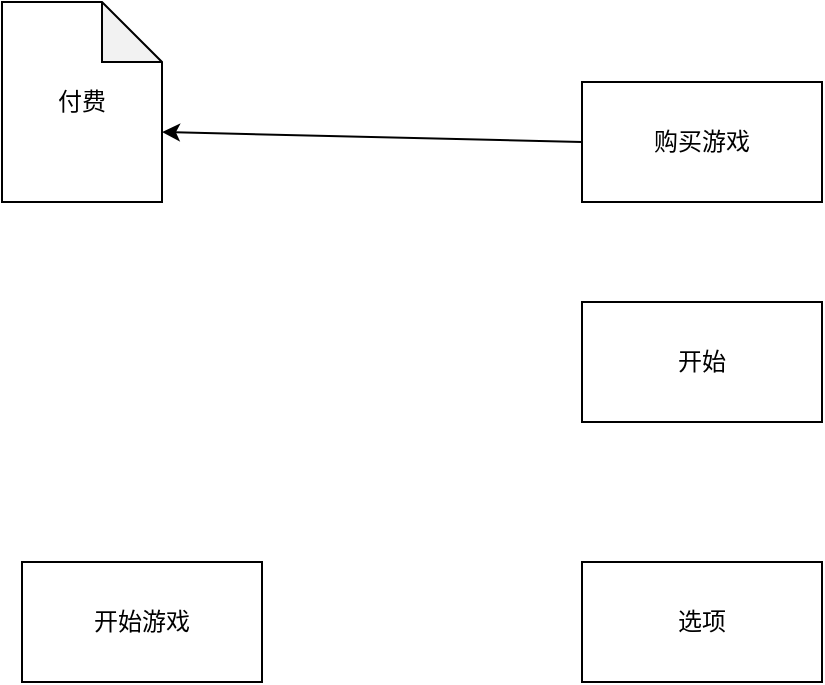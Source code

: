 <mxfile version="12.5.5" type="github">
  <diagram id="qakrYlE-CzIehcLYrzp0" name="第 1 页">
    <mxGraphModel dx="1188" dy="662" grid="1" gridSize="10" guides="1" tooltips="1" connect="1" arrows="1" fold="1" page="1" pageScale="1" pageWidth="3000" pageHeight="5000" math="0" shadow="0">
      <root>
        <mxCell id="0"/>
        <mxCell id="1" parent="0"/>
        <mxCell id="AlXouRmLFKqMlLmcbySh-7" style="rounded=0;comic=0;orthogonalLoop=1;jettySize=auto;html=1;exitX=0;exitY=0.5;exitDx=0;exitDy=0;entryX=0;entryY=0;entryDx=80;entryDy=65;entryPerimeter=0;shadow=0;" edge="1" parent="1" source="AlXouRmLFKqMlLmcbySh-1" target="AlXouRmLFKqMlLmcbySh-4">
          <mxGeometry relative="1" as="geometry"/>
        </mxCell>
        <mxCell id="AlXouRmLFKqMlLmcbySh-1" value="购买游戏" style="rounded=0;whiteSpace=wrap;html=1;" vertex="1" parent="1">
          <mxGeometry x="1390" y="310" width="120" height="60" as="geometry"/>
        </mxCell>
        <mxCell id="AlXouRmLFKqMlLmcbySh-4" value="付费" style="shape=note;whiteSpace=wrap;html=1;backgroundOutline=1;darkOpacity=0.05;" vertex="1" parent="1">
          <mxGeometry x="1100" y="270" width="80" height="100" as="geometry"/>
        </mxCell>
        <mxCell id="AlXouRmLFKqMlLmcbySh-8" value="开始" style="rounded=0;whiteSpace=wrap;html=1;" vertex="1" parent="1">
          <mxGeometry x="1390" y="420" width="120" height="60" as="geometry"/>
        </mxCell>
        <mxCell id="AlXouRmLFKqMlLmcbySh-9" value="开始游戏" style="rounded=0;whiteSpace=wrap;html=1;" vertex="1" parent="1">
          <mxGeometry x="1110" y="550" width="120" height="60" as="geometry"/>
        </mxCell>
        <mxCell id="AlXouRmLFKqMlLmcbySh-10" value="选项" style="rounded=0;whiteSpace=wrap;html=1;" vertex="1" parent="1">
          <mxGeometry x="1390" y="550" width="120" height="60" as="geometry"/>
        </mxCell>
      </root>
    </mxGraphModel>
  </diagram>
</mxfile>
